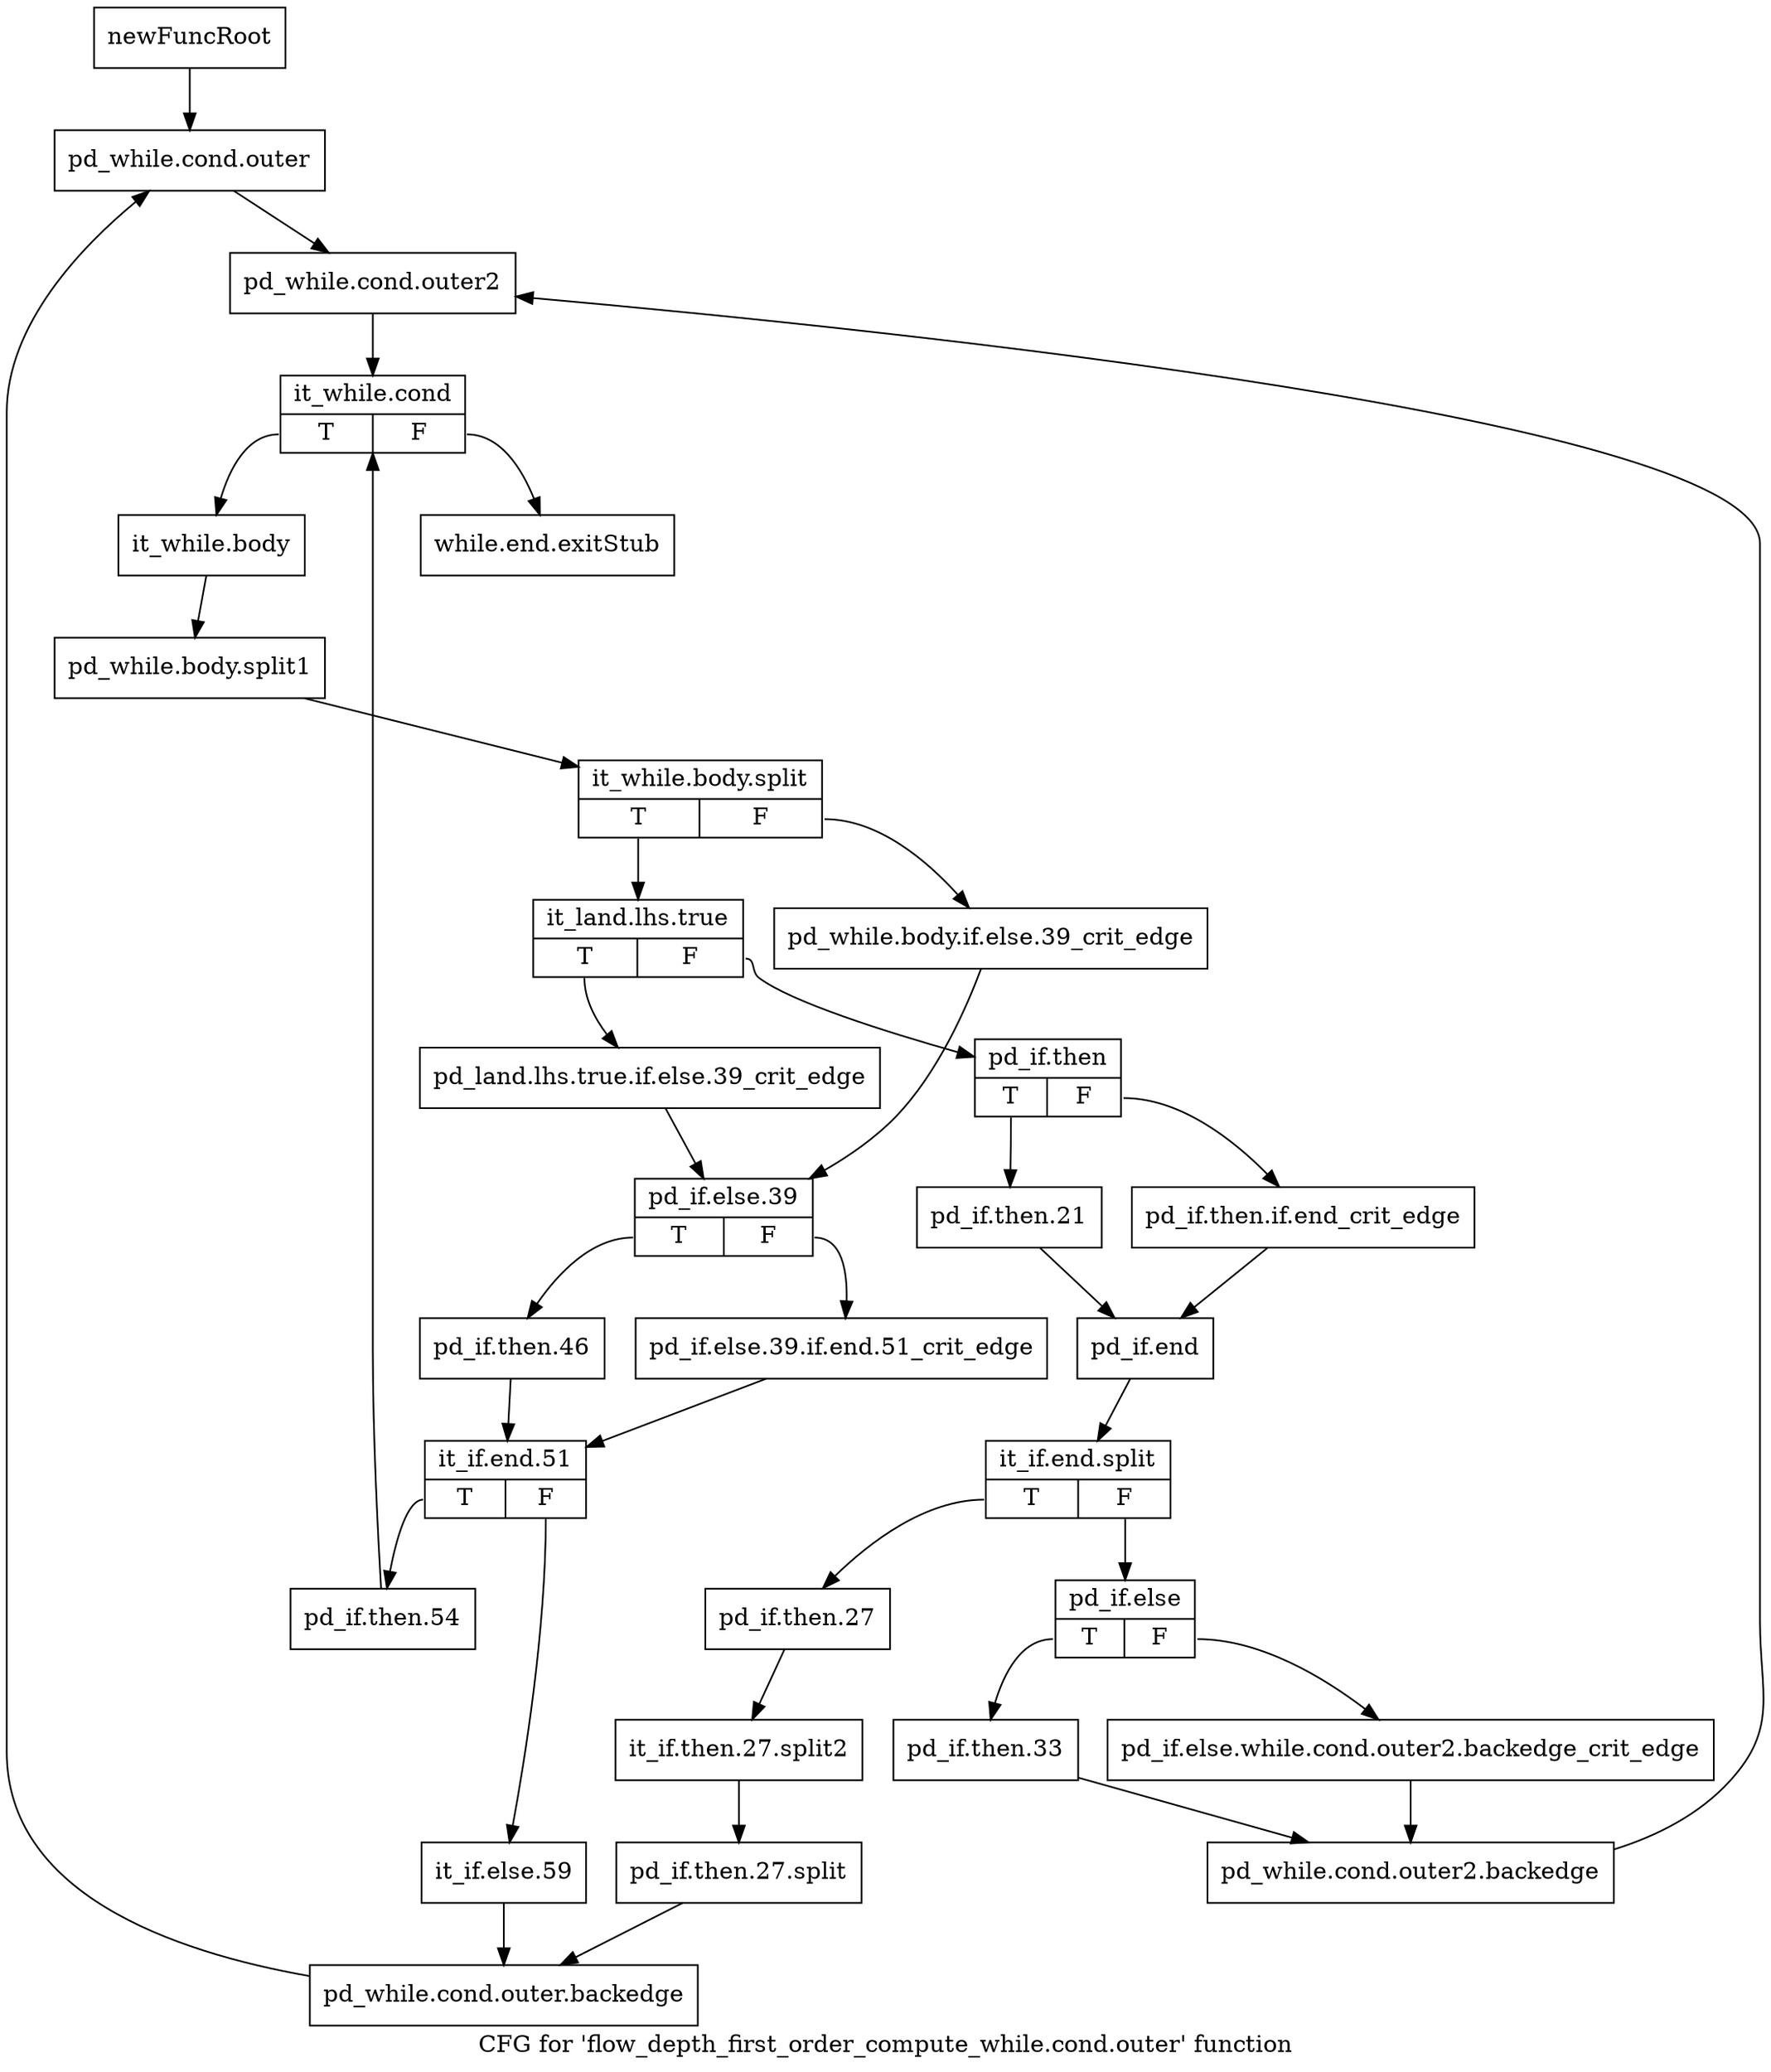 digraph "CFG for 'flow_depth_first_order_compute_while.cond.outer' function" {
	label="CFG for 'flow_depth_first_order_compute_while.cond.outer' function";

	Node0x7b05eb0 [shape=record,label="{newFuncRoot}"];
	Node0x7b05eb0 -> Node0x7b05f50;
	Node0x7b05f00 [shape=record,label="{while.end.exitStub}"];
	Node0x7b05f50 [shape=record,label="{pd_while.cond.outer}"];
	Node0x7b05f50 -> Node0x7b05fa0;
	Node0x7b05fa0 [shape=record,label="{pd_while.cond.outer2}"];
	Node0x7b05fa0 -> Node0x7b05ff0;
	Node0x7b05ff0 [shape=record,label="{it_while.cond|{<s0>T|<s1>F}}"];
	Node0x7b05ff0:s0 -> Node0x7b06040;
	Node0x7b05ff0:s1 -> Node0x7b05f00;
	Node0x7b06040 [shape=record,label="{it_while.body}"];
	Node0x7b06040 -> Node0xf0a04c0;
	Node0xf0a04c0 [shape=record,label="{pd_while.body.split1}"];
	Node0xf0a04c0 -> Node0xf1c3700;
	Node0xf1c3700 [shape=record,label="{it_while.body.split|{<s0>T|<s1>F}}"];
	Node0xf1c3700:s0 -> Node0x7b060e0;
	Node0xf1c3700:s1 -> Node0x7b06090;
	Node0x7b06090 [shape=record,label="{pd_while.body.if.else.39_crit_edge}"];
	Node0x7b06090 -> Node0x7b06450;
	Node0x7b060e0 [shape=record,label="{it_land.lhs.true|{<s0>T|<s1>F}}"];
	Node0x7b060e0:s0 -> Node0x7b06400;
	Node0x7b060e0:s1 -> Node0x7b06130;
	Node0x7b06130 [shape=record,label="{pd_if.then|{<s0>T|<s1>F}}"];
	Node0x7b06130:s0 -> Node0x7b061d0;
	Node0x7b06130:s1 -> Node0x7b06180;
	Node0x7b06180 [shape=record,label="{pd_if.then.if.end_crit_edge}"];
	Node0x7b06180 -> Node0x7b06220;
	Node0x7b061d0 [shape=record,label="{pd_if.then.21}"];
	Node0x7b061d0 -> Node0x7b06220;
	Node0x7b06220 [shape=record,label="{pd_if.end}"];
	Node0x7b06220 -> Node0xf0a05b0;
	Node0xf0a05b0 [shape=record,label="{it_if.end.split|{<s0>T|<s1>F}}"];
	Node0xf0a05b0:s0 -> Node0x7b063b0;
	Node0xf0a05b0:s1 -> Node0x7b06270;
	Node0x7b06270 [shape=record,label="{pd_if.else|{<s0>T|<s1>F}}"];
	Node0x7b06270:s0 -> Node0x7b06310;
	Node0x7b06270:s1 -> Node0x7b062c0;
	Node0x7b062c0 [shape=record,label="{pd_if.else.while.cond.outer2.backedge_crit_edge}"];
	Node0x7b062c0 -> Node0x7b06360;
	Node0x7b06310 [shape=record,label="{pd_if.then.33}"];
	Node0x7b06310 -> Node0x7b06360;
	Node0x7b06360 [shape=record,label="{pd_while.cond.outer2.backedge}"];
	Node0x7b06360 -> Node0x7b05fa0;
	Node0x7b063b0 [shape=record,label="{pd_if.then.27}"];
	Node0x7b063b0 -> Node0xf0a03d0;
	Node0xf0a03d0 [shape=record,label="{it_if.then.27.split2}"];
	Node0xf0a03d0 -> Node0xf0a0420;
	Node0xf0a0420 [shape=record,label="{pd_if.then.27.split}"];
	Node0xf0a0420 -> Node0x7b065e0;
	Node0x7b06400 [shape=record,label="{pd_land.lhs.true.if.else.39_crit_edge}"];
	Node0x7b06400 -> Node0x7b06450;
	Node0x7b06450 [shape=record,label="{pd_if.else.39|{<s0>T|<s1>F}}"];
	Node0x7b06450:s0 -> Node0x7b064f0;
	Node0x7b06450:s1 -> Node0x7b064a0;
	Node0x7b064a0 [shape=record,label="{pd_if.else.39.if.end.51_crit_edge}"];
	Node0x7b064a0 -> Node0x7b06540;
	Node0x7b064f0 [shape=record,label="{pd_if.then.46}"];
	Node0x7b064f0 -> Node0x7b06540;
	Node0x7b06540 [shape=record,label="{it_if.end.51|{<s0>T|<s1>F}}"];
	Node0x7b06540:s0 -> Node0x7b06630;
	Node0x7b06540:s1 -> Node0x7b06590;
	Node0x7b06590 [shape=record,label="{it_if.else.59}"];
	Node0x7b06590 -> Node0x7b065e0;
	Node0x7b065e0 [shape=record,label="{pd_while.cond.outer.backedge}"];
	Node0x7b065e0 -> Node0x7b05f50;
	Node0x7b06630 [shape=record,label="{pd_if.then.54}"];
	Node0x7b06630 -> Node0x7b05ff0;
}
